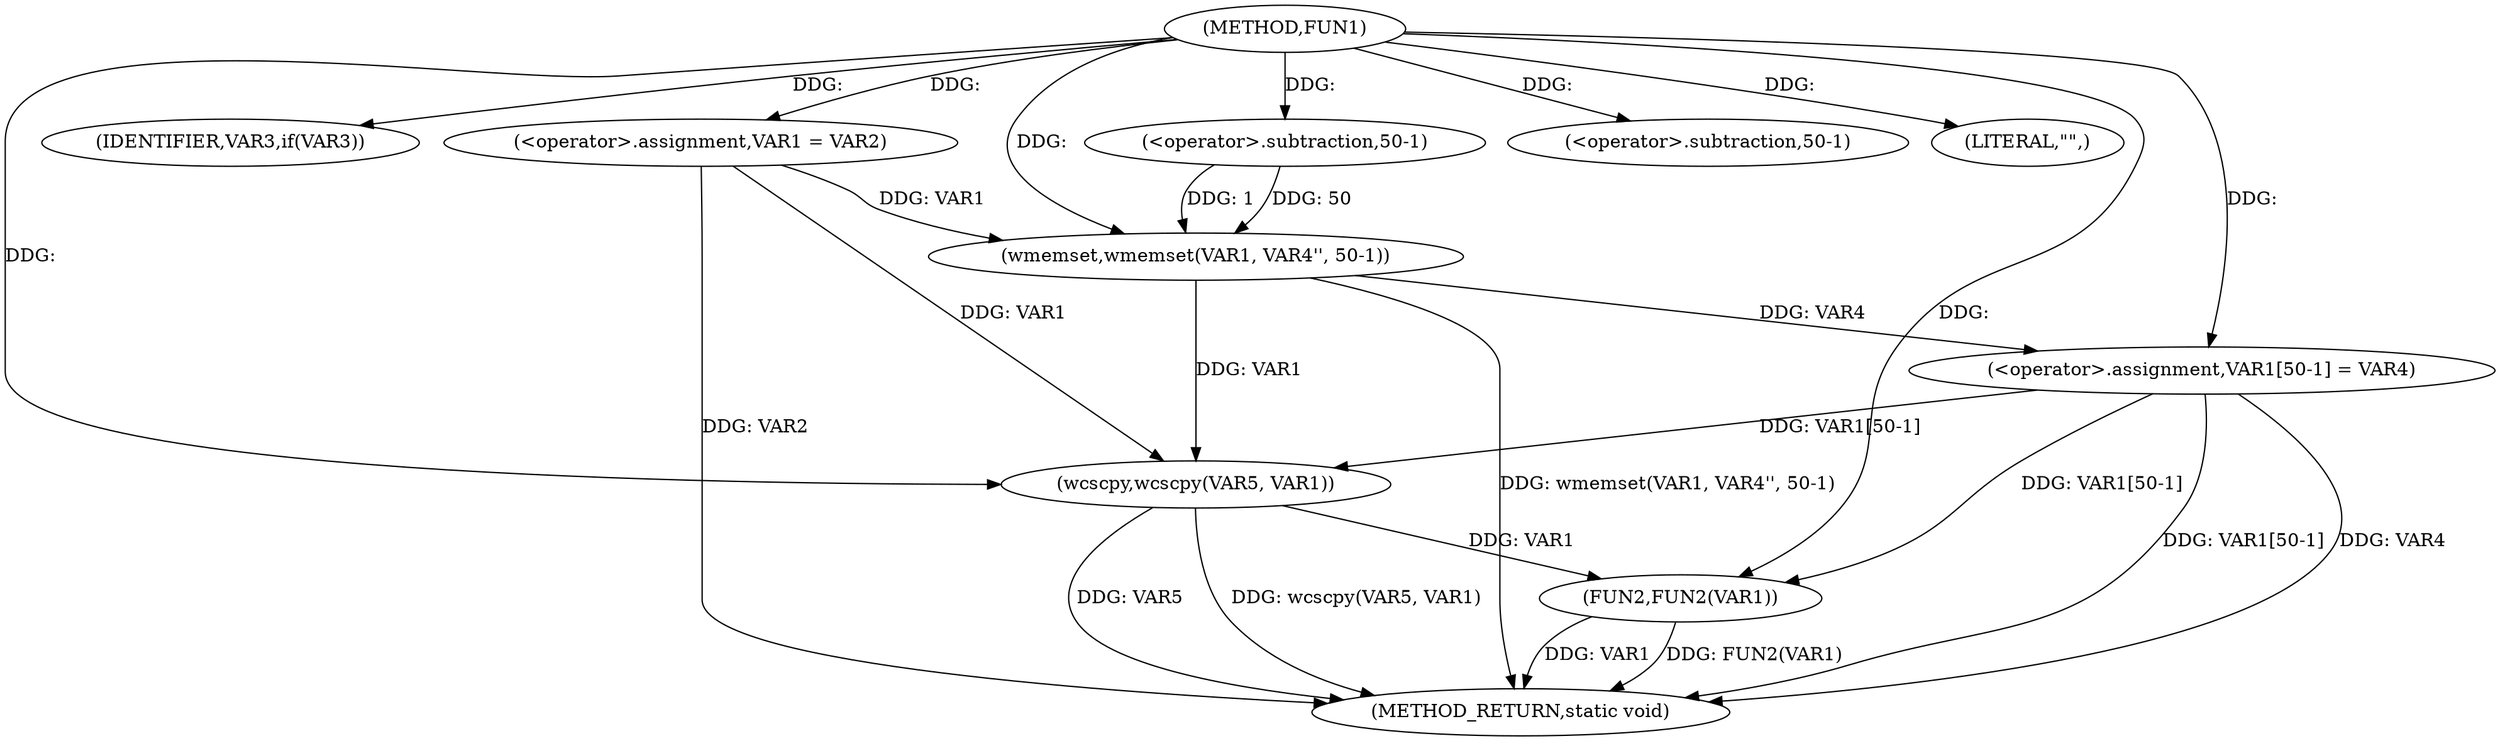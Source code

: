 digraph FUN1 {  
"1000100" [label = "(METHOD,FUN1)" ]
"1000130" [label = "(METHOD_RETURN,static void)" ]
"1000104" [label = "(<operator>.assignment,VAR1 = VAR2)" ]
"1000108" [label = "(IDENTIFIER,VAR3,if(VAR3))" ]
"1000110" [label = "(wmemset,wmemset(VAR1, VAR4'', 50-1))" ]
"1000113" [label = "(<operator>.subtraction,50-1)" ]
"1000116" [label = "(<operator>.assignment,VAR1[50-1] = VAR4)" ]
"1000119" [label = "(<operator>.subtraction,50-1)" ]
"1000124" [label = "(LITERAL,\"\",)" ]
"1000125" [label = "(wcscpy,wcscpy(VAR5, VAR1))" ]
"1000128" [label = "(FUN2,FUN2(VAR1))" ]
  "1000116" -> "1000130"  [ label = "DDG: VAR1[50-1]"] 
  "1000125" -> "1000130"  [ label = "DDG: VAR5"] 
  "1000125" -> "1000130"  [ label = "DDG: wcscpy(VAR5, VAR1)"] 
  "1000128" -> "1000130"  [ label = "DDG: VAR1"] 
  "1000110" -> "1000130"  [ label = "DDG: wmemset(VAR1, VAR4'', 50-1)"] 
  "1000116" -> "1000130"  [ label = "DDG: VAR4"] 
  "1000128" -> "1000130"  [ label = "DDG: FUN2(VAR1)"] 
  "1000104" -> "1000130"  [ label = "DDG: VAR2"] 
  "1000100" -> "1000104"  [ label = "DDG: "] 
  "1000100" -> "1000108"  [ label = "DDG: "] 
  "1000104" -> "1000110"  [ label = "DDG: VAR1"] 
  "1000100" -> "1000110"  [ label = "DDG: "] 
  "1000113" -> "1000110"  [ label = "DDG: 50"] 
  "1000113" -> "1000110"  [ label = "DDG: 1"] 
  "1000100" -> "1000113"  [ label = "DDG: "] 
  "1000110" -> "1000116"  [ label = "DDG: VAR4"] 
  "1000100" -> "1000116"  [ label = "DDG: "] 
  "1000100" -> "1000119"  [ label = "DDG: "] 
  "1000100" -> "1000124"  [ label = "DDG: "] 
  "1000100" -> "1000125"  [ label = "DDG: "] 
  "1000116" -> "1000125"  [ label = "DDG: VAR1[50-1]"] 
  "1000104" -> "1000125"  [ label = "DDG: VAR1"] 
  "1000110" -> "1000125"  [ label = "DDG: VAR1"] 
  "1000116" -> "1000128"  [ label = "DDG: VAR1[50-1]"] 
  "1000125" -> "1000128"  [ label = "DDG: VAR1"] 
  "1000100" -> "1000128"  [ label = "DDG: "] 
}
